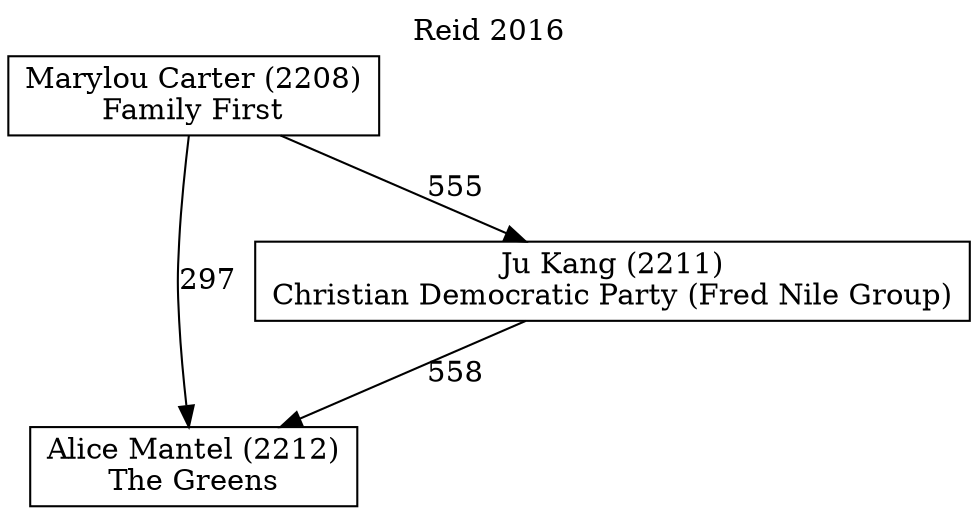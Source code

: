// House preference flow
digraph "Alice Mantel (2212)_Reid_2016" {
	graph [label="Reid 2016" labelloc=t mclimit=10]
	node [shape=box]
	"Alice Mantel (2212)" [label="Alice Mantel (2212)
The Greens"]
	"Marylou Carter (2208)" [label="Marylou Carter (2208)
Family First"]
	"Ju Kang (2211)" [label="Ju Kang (2211)
Christian Democratic Party (Fred Nile Group)"]
	"Ju Kang (2211)" -> "Alice Mantel (2212)" [label=558]
	"Marylou Carter (2208)" -> "Ju Kang (2211)" [label=555]
	"Marylou Carter (2208)" -> "Alice Mantel (2212)" [label=297]
}

